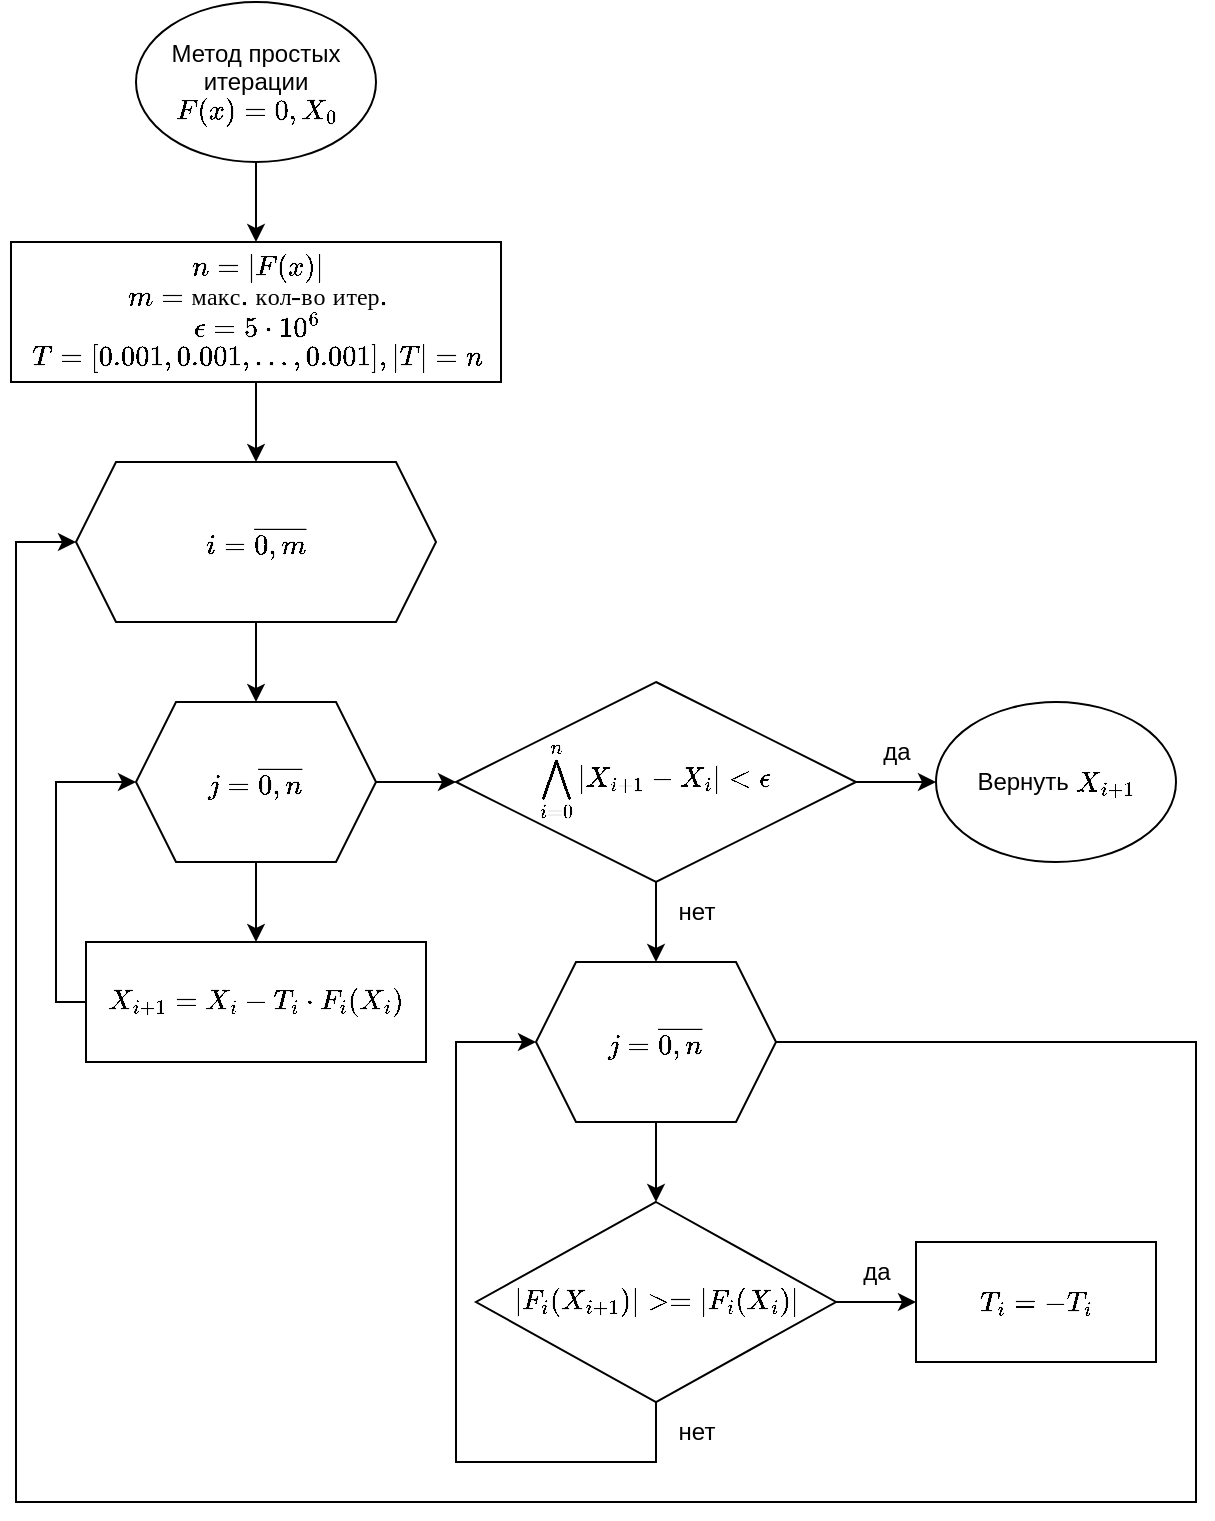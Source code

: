 <mxfile version="24.1.0" type="device">
  <diagram name="Page-1" id="93AfGYuef2_yZVPc6nXK">
    <mxGraphModel dx="832" dy="901" grid="1" gridSize="10" guides="1" tooltips="1" connect="1" arrows="1" fold="1" page="1" pageScale="1" pageWidth="850" pageHeight="1100" math="1" shadow="0">
      <root>
        <mxCell id="0" />
        <mxCell id="1" parent="0" />
        <mxCell id="aKUcC3R_XuYBYOixHhx6-7" value="" style="edgeStyle=orthogonalEdgeStyle;rounded=0;orthogonalLoop=1;jettySize=auto;html=1;" edge="1" parent="1" source="aKUcC3R_XuYBYOixHhx6-1" target="aKUcC3R_XuYBYOixHhx6-6">
          <mxGeometry relative="1" as="geometry" />
        </mxCell>
        <mxCell id="aKUcC3R_XuYBYOixHhx6-1" value="Метод простых итерации&lt;div&gt;\(F(x)=0, X_{0}\)&lt;/div&gt;" style="ellipse;whiteSpace=wrap;html=1;" vertex="1" parent="1">
          <mxGeometry x="280" y="50" width="120" height="80" as="geometry" />
        </mxCell>
        <mxCell id="aKUcC3R_XuYBYOixHhx6-5" value="" style="edgeStyle=orthogonalEdgeStyle;rounded=0;orthogonalLoop=1;jettySize=auto;html=1;" edge="1" parent="1" source="aKUcC3R_XuYBYOixHhx6-2" target="aKUcC3R_XuYBYOixHhx6-4">
          <mxGeometry relative="1" as="geometry" />
        </mxCell>
        <mxCell id="aKUcC3R_XuYBYOixHhx6-2" value="$$i = \overline{0,m}$$" style="shape=hexagon;perimeter=hexagonPerimeter2;whiteSpace=wrap;html=1;fixedSize=1;" vertex="1" parent="1">
          <mxGeometry x="250" y="280" width="180" height="80" as="geometry" />
        </mxCell>
        <mxCell id="aKUcC3R_XuYBYOixHhx6-10" value="" style="edgeStyle=orthogonalEdgeStyle;rounded=0;orthogonalLoop=1;jettySize=auto;html=1;" edge="1" parent="1" source="aKUcC3R_XuYBYOixHhx6-4" target="aKUcC3R_XuYBYOixHhx6-9">
          <mxGeometry relative="1" as="geometry" />
        </mxCell>
        <mxCell id="aKUcC3R_XuYBYOixHhx6-4" value="$$j = \overline{0,n}$$" style="shape=hexagon;perimeter=hexagonPerimeter2;whiteSpace=wrap;html=1;fixedSize=1;" vertex="1" parent="1">
          <mxGeometry x="280" y="400" width="120" height="80" as="geometry" />
        </mxCell>
        <mxCell id="aKUcC3R_XuYBYOixHhx6-8" style="edgeStyle=orthogonalEdgeStyle;rounded=0;orthogonalLoop=1;jettySize=auto;html=1;entryX=0.5;entryY=0;entryDx=0;entryDy=0;" edge="1" parent="1" source="aKUcC3R_XuYBYOixHhx6-6" target="aKUcC3R_XuYBYOixHhx6-2">
          <mxGeometry relative="1" as="geometry" />
        </mxCell>
        <mxCell id="aKUcC3R_XuYBYOixHhx6-6" value="\(n = |F(x)|\)&lt;div&gt;\(m = \text{макс. кол-во итер.}\)&lt;div&gt;\(\epsilon = 5 \cdot 10^6\)&lt;/div&gt;&lt;div&gt;\(T = [0.001, 0.001, ..., 0.001], |T| = n\)&lt;/div&gt;&lt;/div&gt;" style="whiteSpace=wrap;html=1;" vertex="1" parent="1">
          <mxGeometry x="217.5" y="170" width="245" height="70" as="geometry" />
        </mxCell>
        <mxCell id="aKUcC3R_XuYBYOixHhx6-12" value="" style="edgeStyle=orthogonalEdgeStyle;rounded=0;orthogonalLoop=1;jettySize=auto;html=1;exitX=1;exitY=0.5;exitDx=0;exitDy=0;" edge="1" parent="1" source="aKUcC3R_XuYBYOixHhx6-4" target="aKUcC3R_XuYBYOixHhx6-11">
          <mxGeometry relative="1" as="geometry" />
        </mxCell>
        <mxCell id="aKUcC3R_XuYBYOixHhx6-17" style="edgeStyle=orthogonalEdgeStyle;rounded=0;orthogonalLoop=1;jettySize=auto;html=1;entryX=0;entryY=0.5;entryDx=0;entryDy=0;" edge="1" parent="1" source="aKUcC3R_XuYBYOixHhx6-9" target="aKUcC3R_XuYBYOixHhx6-4">
          <mxGeometry relative="1" as="geometry">
            <mxPoint x="240" y="430" as="targetPoint" />
            <Array as="points">
              <mxPoint x="240" y="550" />
              <mxPoint x="240" y="440" />
            </Array>
          </mxGeometry>
        </mxCell>
        <mxCell id="aKUcC3R_XuYBYOixHhx6-9" value="$$X_{i+1} = X_i - T_i \cdot F_i(X_i)$$" style="whiteSpace=wrap;html=1;" vertex="1" parent="1">
          <mxGeometry x="255" y="520" width="170" height="60" as="geometry" />
        </mxCell>
        <mxCell id="aKUcC3R_XuYBYOixHhx6-14" style="edgeStyle=orthogonalEdgeStyle;rounded=0;orthogonalLoop=1;jettySize=auto;html=1;entryX=0;entryY=0.5;entryDx=0;entryDy=0;" edge="1" parent="1" source="aKUcC3R_XuYBYOixHhx6-11" target="aKUcC3R_XuYBYOixHhx6-13">
          <mxGeometry relative="1" as="geometry" />
        </mxCell>
        <mxCell id="aKUcC3R_XuYBYOixHhx6-16" value="" style="edgeStyle=orthogonalEdgeStyle;rounded=0;orthogonalLoop=1;jettySize=auto;html=1;" edge="1" parent="1" source="aKUcC3R_XuYBYOixHhx6-11" target="aKUcC3R_XuYBYOixHhx6-15">
          <mxGeometry relative="1" as="geometry" />
        </mxCell>
        <mxCell id="aKUcC3R_XuYBYOixHhx6-11" value="$$ \bigwedge_{i=0}^{n} |X_{i+1} - X_{i}| &amp;lt; \epsilon $$" style="rhombus;whiteSpace=wrap;html=1;" vertex="1" parent="1">
          <mxGeometry x="440" y="390" width="200" height="100" as="geometry" />
        </mxCell>
        <mxCell id="aKUcC3R_XuYBYOixHhx6-13" value="Вернуть \(X_{i+1}\)" style="ellipse;whiteSpace=wrap;html=1;" vertex="1" parent="1">
          <mxGeometry x="680" y="400" width="120" height="80" as="geometry" />
        </mxCell>
        <mxCell id="aKUcC3R_XuYBYOixHhx6-19" value="" style="edgeStyle=orthogonalEdgeStyle;rounded=0;orthogonalLoop=1;jettySize=auto;html=1;" edge="1" parent="1" source="aKUcC3R_XuYBYOixHhx6-15" target="aKUcC3R_XuYBYOixHhx6-18">
          <mxGeometry relative="1" as="geometry" />
        </mxCell>
        <mxCell id="aKUcC3R_XuYBYOixHhx6-25" style="edgeStyle=orthogonalEdgeStyle;rounded=0;orthogonalLoop=1;jettySize=auto;html=1;entryX=0;entryY=0.5;entryDx=0;entryDy=0;" edge="1" parent="1" source="aKUcC3R_XuYBYOixHhx6-15" target="aKUcC3R_XuYBYOixHhx6-2">
          <mxGeometry relative="1" as="geometry">
            <mxPoint x="130" y="810" as="targetPoint" />
            <Array as="points">
              <mxPoint x="810" y="570" />
              <mxPoint x="810" y="800" />
              <mxPoint x="220" y="800" />
              <mxPoint x="220" y="320" />
            </Array>
          </mxGeometry>
        </mxCell>
        <mxCell id="aKUcC3R_XuYBYOixHhx6-15" value="$$j = \overline{0,n}$$" style="shape=hexagon;perimeter=hexagonPerimeter2;whiteSpace=wrap;html=1;fixedSize=1;" vertex="1" parent="1">
          <mxGeometry x="480" y="530" width="120" height="80" as="geometry" />
        </mxCell>
        <mxCell id="aKUcC3R_XuYBYOixHhx6-21" value="" style="edgeStyle=orthogonalEdgeStyle;rounded=0;orthogonalLoop=1;jettySize=auto;html=1;" edge="1" parent="1" source="aKUcC3R_XuYBYOixHhx6-18" target="aKUcC3R_XuYBYOixHhx6-20">
          <mxGeometry relative="1" as="geometry" />
        </mxCell>
        <mxCell id="aKUcC3R_XuYBYOixHhx6-24" style="edgeStyle=orthogonalEdgeStyle;rounded=0;orthogonalLoop=1;jettySize=auto;html=1;entryX=0;entryY=0.5;entryDx=0;entryDy=0;" edge="1" parent="1" source="aKUcC3R_XuYBYOixHhx6-18" target="aKUcC3R_XuYBYOixHhx6-15">
          <mxGeometry relative="1" as="geometry">
            <mxPoint x="470" y="890" as="targetPoint" />
            <Array as="points">
              <mxPoint x="540" y="780" />
              <mxPoint x="440" y="780" />
              <mxPoint x="440" y="570" />
            </Array>
          </mxGeometry>
        </mxCell>
        <mxCell id="aKUcC3R_XuYBYOixHhx6-18" value="$$ |F_i(X_{i+1})| &amp;gt;= |F_i(X_i)|$$" style="rhombus;whiteSpace=wrap;html=1;" vertex="1" parent="1">
          <mxGeometry x="450" y="650" width="180" height="100" as="geometry" />
        </mxCell>
        <mxCell id="aKUcC3R_XuYBYOixHhx6-20" value="$$ T_i = -T_i $$" style="whiteSpace=wrap;html=1;" vertex="1" parent="1">
          <mxGeometry x="670" y="670" width="120" height="60" as="geometry" />
        </mxCell>
        <mxCell id="aKUcC3R_XuYBYOixHhx6-22" value="да" style="text;html=1;align=center;verticalAlign=middle;resizable=0;points=[];autosize=1;strokeColor=none;fillColor=none;" vertex="1" parent="1">
          <mxGeometry x="630" y="670" width="40" height="30" as="geometry" />
        </mxCell>
        <mxCell id="aKUcC3R_XuYBYOixHhx6-23" value="да" style="text;html=1;align=center;verticalAlign=middle;resizable=0;points=[];autosize=1;strokeColor=none;fillColor=none;" vertex="1" parent="1">
          <mxGeometry x="640" y="410" width="40" height="30" as="geometry" />
        </mxCell>
        <mxCell id="aKUcC3R_XuYBYOixHhx6-26" value="нет" style="text;html=1;align=center;verticalAlign=middle;resizable=0;points=[];autosize=1;strokeColor=none;fillColor=none;" vertex="1" parent="1">
          <mxGeometry x="540" y="750" width="40" height="30" as="geometry" />
        </mxCell>
        <mxCell id="aKUcC3R_XuYBYOixHhx6-27" value="нет" style="text;html=1;align=center;verticalAlign=middle;resizable=0;points=[];autosize=1;strokeColor=none;fillColor=none;" vertex="1" parent="1">
          <mxGeometry x="540" y="490" width="40" height="30" as="geometry" />
        </mxCell>
      </root>
    </mxGraphModel>
  </diagram>
</mxfile>
